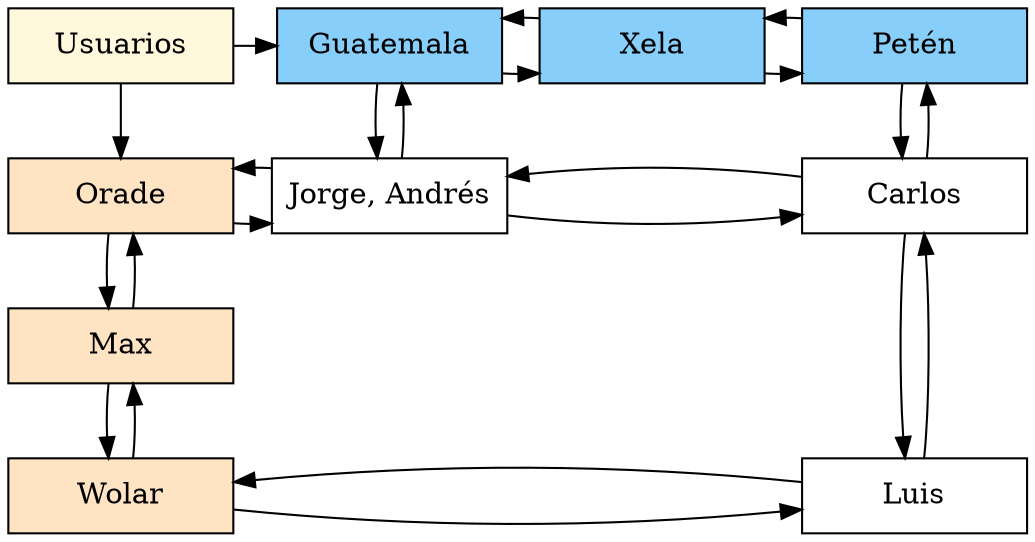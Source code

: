 digraph Sparse_Matrix {
    // Global settings
    node [shape=box];
    
    // Main node
    Mt [label="Usuarios";width=1.5;style=filled;fillcolor=cornsilk;group=0];
    
    // Row nodes (Users)
    F0 [label="Orade";width=1.5;style=filled;fillcolor=bisque1;group=0];
    F1 [label="Max";width=1.5;style=filled;fillcolor=bisque1;group=0];
    F2 [label="Wolar";width=1.5;style=filled;fillcolor=bisque1;group=0];
    
    // Column nodes (Locations)
    C0 [label="Guatemala";width=1.5;style=filled;fillcolor=lightskyblue;group=1];
    C1 [label="Xela";width=1.5;style=filled;fillcolor=lightskyblue;group=2];
    C2 [label="Petén";width=1.5;style=filled;fillcolor=lightskyblue;group=3];
    
    // Data nodes (Grupo = numero de columna)
    F0_C0 [label="Jorge, Andrés";width=1.5;group=1];
    F0_C2 [label="Carlos";width=1.5;group=3];
    F2_C2 [label="Luis";width=1.5;group=3];
    
    // Core connections
    Mt -> F0;
    Mt -> C0;
    
    // Row connections
    F0 -> F1;
    F1 -> F0;
    F1 -> F2;
    F2 -> F1;
    
    // Column connections
    C0 -> C1;
    C1 -> C0;
    C1 -> C2;
    C2 -> C1;
    
    // Data connections - rows
    F0 -> F0_C0;
    F0_C0 -> F0_C2;
    F2 -> F2_C2;
    F0_C0 -> F0;
    F0_C2 -> F0_C0;
    F2_C2 -> F2;
    
    // Data connections - columns
    C0 -> F0_C0;
    C2 -> F0_C2;
    F0_C2 -> F2_C2;
    F0_C0 -> C0;
    F0_C2 -> C2;
    F2_C2 -> F0_C2;
    
    // Layout control
    {rank=same; Mt; C0; C1; C2}
    {rank=same; F0; F0_C0; F0_C2}
    {rank=same; F2; F2_C2}
}